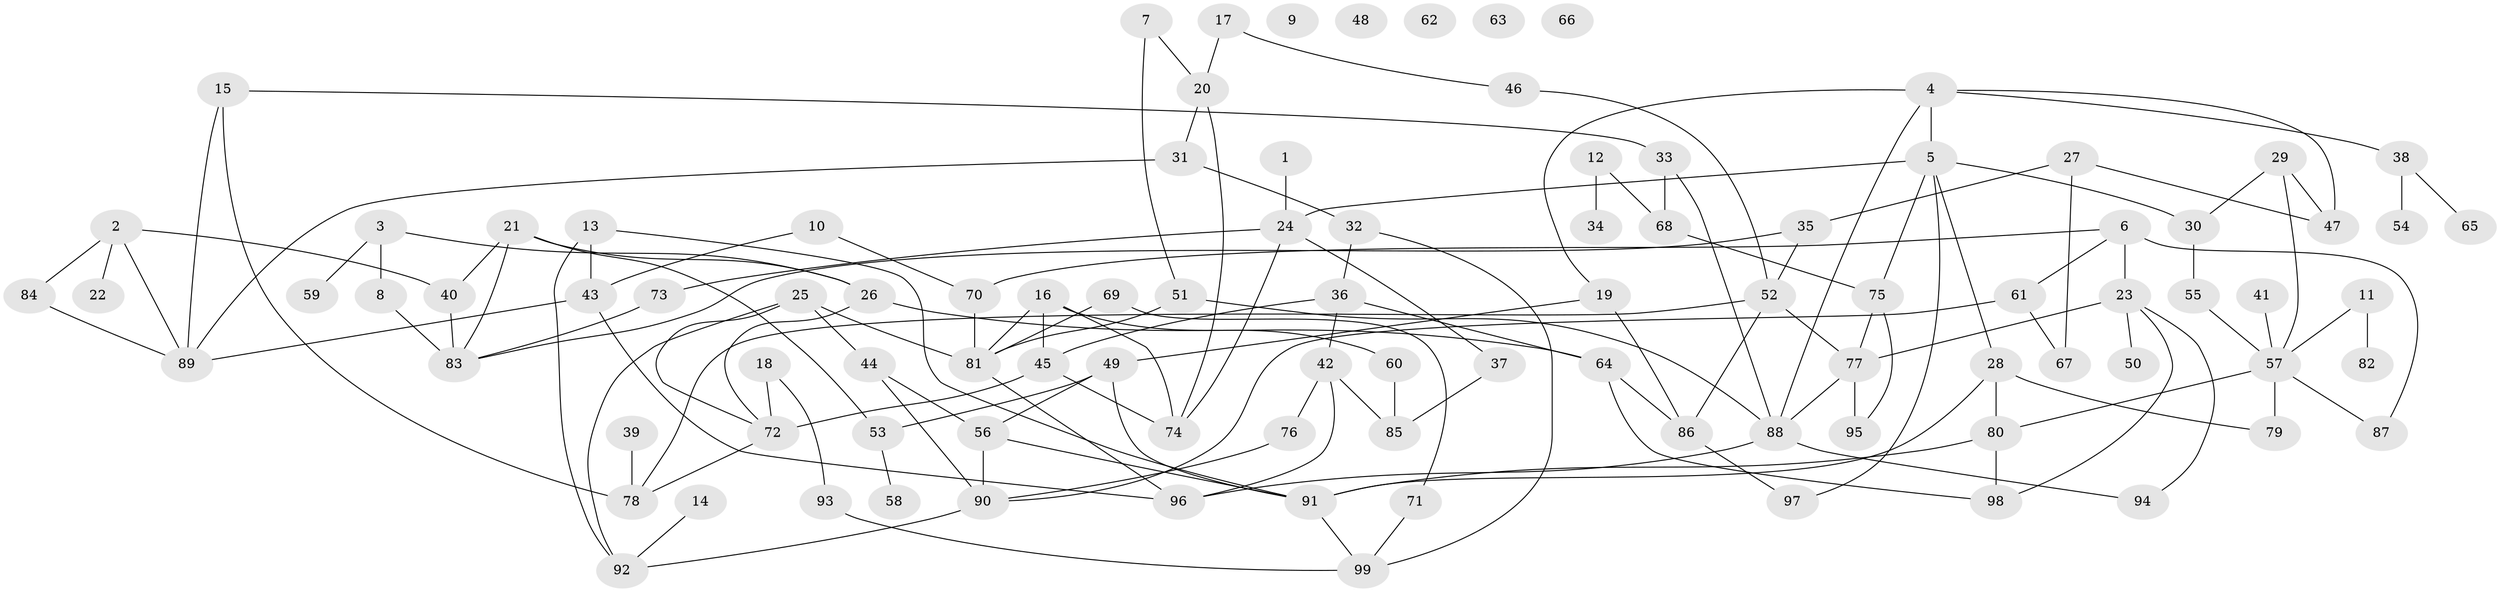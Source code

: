 // Generated by graph-tools (version 1.1) at 2025/13/03/09/25 04:13:03]
// undirected, 99 vertices, 146 edges
graph export_dot {
graph [start="1"]
  node [color=gray90,style=filled];
  1;
  2;
  3;
  4;
  5;
  6;
  7;
  8;
  9;
  10;
  11;
  12;
  13;
  14;
  15;
  16;
  17;
  18;
  19;
  20;
  21;
  22;
  23;
  24;
  25;
  26;
  27;
  28;
  29;
  30;
  31;
  32;
  33;
  34;
  35;
  36;
  37;
  38;
  39;
  40;
  41;
  42;
  43;
  44;
  45;
  46;
  47;
  48;
  49;
  50;
  51;
  52;
  53;
  54;
  55;
  56;
  57;
  58;
  59;
  60;
  61;
  62;
  63;
  64;
  65;
  66;
  67;
  68;
  69;
  70;
  71;
  72;
  73;
  74;
  75;
  76;
  77;
  78;
  79;
  80;
  81;
  82;
  83;
  84;
  85;
  86;
  87;
  88;
  89;
  90;
  91;
  92;
  93;
  94;
  95;
  96;
  97;
  98;
  99;
  1 -- 24;
  2 -- 22;
  2 -- 40;
  2 -- 84;
  2 -- 89;
  3 -- 8;
  3 -- 26;
  3 -- 59;
  4 -- 5;
  4 -- 19;
  4 -- 38;
  4 -- 47;
  4 -- 88;
  5 -- 24;
  5 -- 28;
  5 -- 30;
  5 -- 75;
  5 -- 97;
  6 -- 23;
  6 -- 61;
  6 -- 70;
  6 -- 87;
  7 -- 20;
  7 -- 51;
  8 -- 83;
  10 -- 43;
  10 -- 70;
  11 -- 57;
  11 -- 82;
  12 -- 34;
  12 -- 68;
  13 -- 43;
  13 -- 91;
  13 -- 92;
  14 -- 92;
  15 -- 33;
  15 -- 78;
  15 -- 89;
  16 -- 45;
  16 -- 60;
  16 -- 74;
  16 -- 81;
  17 -- 20;
  17 -- 46;
  18 -- 72;
  18 -- 93;
  19 -- 49;
  19 -- 86;
  20 -- 31;
  20 -- 74;
  21 -- 26;
  21 -- 40;
  21 -- 53;
  21 -- 83;
  23 -- 50;
  23 -- 77;
  23 -- 94;
  23 -- 98;
  24 -- 37;
  24 -- 73;
  24 -- 74;
  25 -- 44;
  25 -- 72;
  25 -- 81;
  25 -- 92;
  26 -- 64;
  26 -- 72;
  27 -- 35;
  27 -- 47;
  27 -- 67;
  28 -- 79;
  28 -- 80;
  28 -- 91;
  29 -- 30;
  29 -- 47;
  29 -- 57;
  30 -- 55;
  31 -- 32;
  31 -- 89;
  32 -- 36;
  32 -- 99;
  33 -- 68;
  33 -- 88;
  35 -- 52;
  35 -- 83;
  36 -- 42;
  36 -- 45;
  36 -- 64;
  37 -- 85;
  38 -- 54;
  38 -- 65;
  39 -- 78;
  40 -- 83;
  41 -- 57;
  42 -- 76;
  42 -- 85;
  42 -- 96;
  43 -- 89;
  43 -- 96;
  44 -- 56;
  44 -- 90;
  45 -- 72;
  45 -- 74;
  46 -- 52;
  49 -- 53;
  49 -- 56;
  49 -- 91;
  51 -- 81;
  51 -- 88;
  52 -- 77;
  52 -- 78;
  52 -- 86;
  53 -- 58;
  55 -- 57;
  56 -- 90;
  56 -- 91;
  57 -- 79;
  57 -- 80;
  57 -- 87;
  60 -- 85;
  61 -- 67;
  61 -- 90;
  64 -- 86;
  64 -- 98;
  68 -- 75;
  69 -- 71;
  69 -- 81;
  70 -- 81;
  71 -- 99;
  72 -- 78;
  73 -- 83;
  75 -- 77;
  75 -- 95;
  76 -- 90;
  77 -- 88;
  77 -- 95;
  80 -- 91;
  80 -- 98;
  81 -- 96;
  84 -- 89;
  86 -- 97;
  88 -- 94;
  88 -- 96;
  90 -- 92;
  91 -- 99;
  93 -- 99;
}
